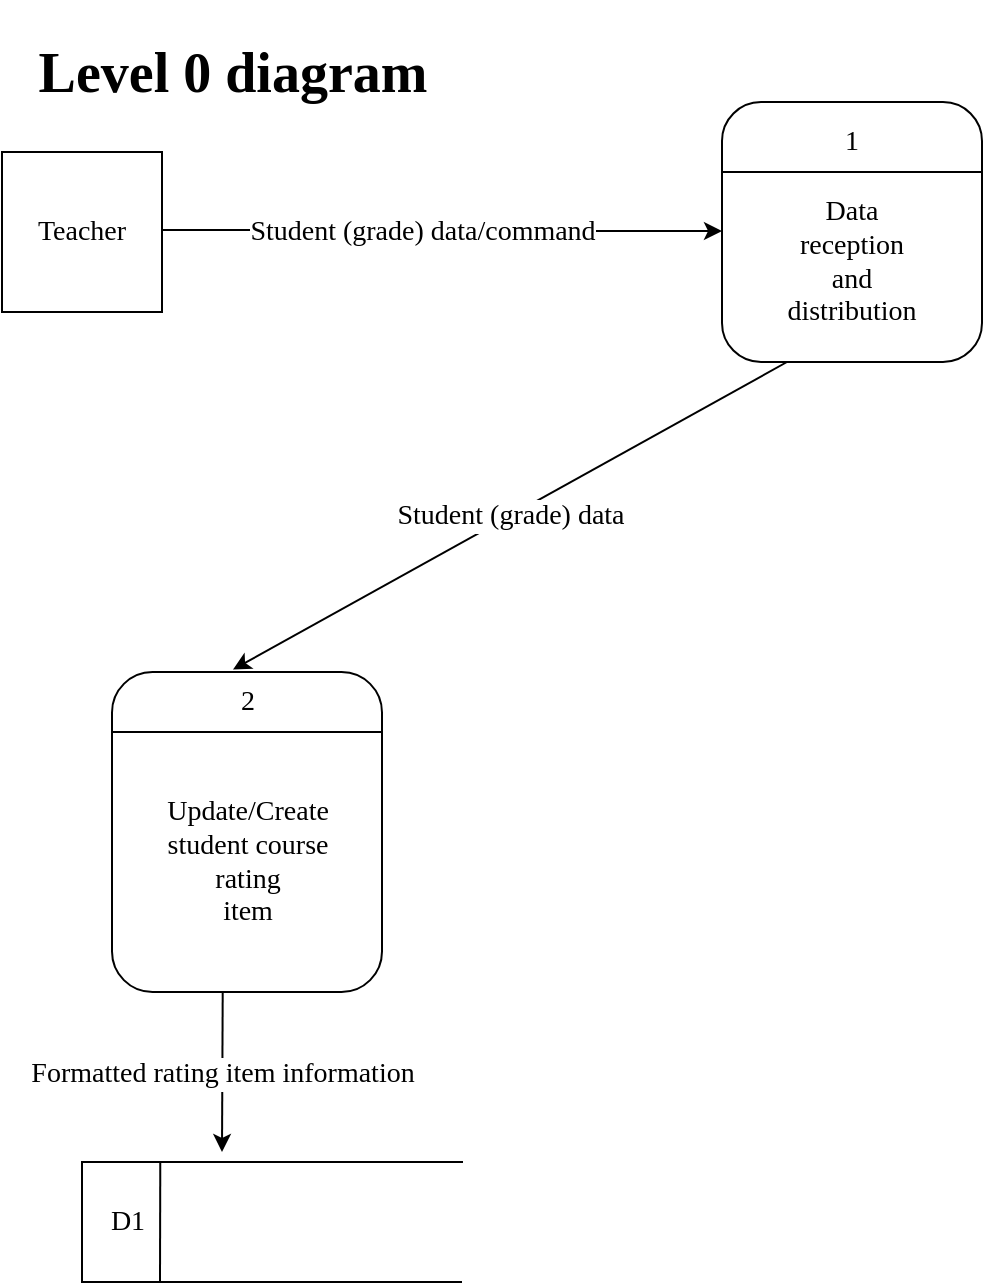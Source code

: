 <mxfile version="15.5.9" type="github">
  <diagram id="Wr4s08uyT-qvl8gvXiOg" name="Page-1">
    <mxGraphModel dx="1038" dy="527" grid="1" gridSize="10" guides="1" tooltips="1" connect="1" arrows="1" fold="1" page="1" pageScale="1" pageWidth="827" pageHeight="1169" math="0" shadow="0">
      <root>
        <mxCell id="0" />
        <mxCell id="1" parent="0" />
        <mxCell id="kOY58Y0KntewSXWVwahC-1" value="&lt;font style=&quot;font-size: 14px&quot; face=&quot;Comic Sans MS&quot;&gt;Teacher&lt;/font&gt;" style="whiteSpace=wrap;html=1;aspect=fixed;" vertex="1" parent="1">
          <mxGeometry x="10" y="80" width="80" height="80" as="geometry" />
        </mxCell>
        <mxCell id="kOY58Y0KntewSXWVwahC-2" value="&lt;h1&gt;&lt;font face=&quot;Comic Sans MS&quot;&gt;Level 0 diagram&lt;/font&gt;&lt;/h1&gt;" style="text;html=1;align=center;verticalAlign=middle;resizable=0;points=[];autosize=1;strokeColor=none;fillColor=none;fontSize=14;fontFamily=Times New Roman;" vertex="1" parent="1">
          <mxGeometry x="10" y="10" width="230" height="60" as="geometry" />
        </mxCell>
        <mxCell id="kOY58Y0KntewSXWVwahC-3" value="" style="endArrow=classic;html=1;rounded=0;fontFamily=Comic Sans MS;fontSize=14;" edge="1" parent="1">
          <mxGeometry relative="1" as="geometry">
            <mxPoint x="90" y="119" as="sourcePoint" />
            <mxPoint x="370" y="119.5" as="targetPoint" />
            <Array as="points">
              <mxPoint x="140" y="119" />
              <mxPoint x="170" y="119.5" />
            </Array>
          </mxGeometry>
        </mxCell>
        <mxCell id="kOY58Y0KntewSXWVwahC-4" value="Student (grade) data/command" style="edgeLabel;resizable=0;html=1;align=center;verticalAlign=middle;fontFamily=Comic Sans MS;fontSize=14;" connectable="0" vertex="1" parent="kOY58Y0KntewSXWVwahC-3">
          <mxGeometry relative="1" as="geometry">
            <mxPoint x="-10" as="offset" />
          </mxGeometry>
        </mxCell>
        <mxCell id="kOY58Y0KntewSXWVwahC-5" value="" style="rounded=1;whiteSpace=wrap;html=1;fontFamily=Comic Sans MS;fontSize=14;" vertex="1" parent="1">
          <mxGeometry x="370" y="55" width="130" height="130" as="geometry" />
        </mxCell>
        <mxCell id="kOY58Y0KntewSXWVwahC-6" value="" style="endArrow=none;html=1;rounded=0;fontFamily=Comic Sans MS;fontSize=14;" edge="1" parent="1">
          <mxGeometry width="50" height="50" relative="1" as="geometry">
            <mxPoint x="370" y="90" as="sourcePoint" />
            <mxPoint x="500" y="90" as="targetPoint" />
          </mxGeometry>
        </mxCell>
        <mxCell id="kOY58Y0KntewSXWVwahC-7" value="1" style="text;html=1;strokeColor=none;fillColor=none;align=center;verticalAlign=middle;whiteSpace=wrap;rounded=0;fontFamily=Comic Sans MS;fontSize=14;" vertex="1" parent="1">
          <mxGeometry x="405" y="60" width="60" height="30" as="geometry" />
        </mxCell>
        <mxCell id="kOY58Y0KntewSXWVwahC-8" value="Data reception and distribution" style="text;html=1;strokeColor=none;fillColor=none;align=center;verticalAlign=middle;whiteSpace=wrap;rounded=0;fontFamily=Comic Sans MS;fontSize=14;" vertex="1" parent="1">
          <mxGeometry x="405" y="120" width="60" height="30" as="geometry" />
        </mxCell>
        <mxCell id="kOY58Y0KntewSXWVwahC-11" value="" style="endArrow=classic;html=1;rounded=0;fontFamily=Times New Roman;fontSize=14;exitX=0.25;exitY=1;exitDx=0;exitDy=0;entryX=0.383;entryY=-0.04;entryDx=0;entryDy=0;entryPerimeter=0;" edge="1" parent="1" source="kOY58Y0KntewSXWVwahC-5" target="kOY58Y0KntewSXWVwahC-15">
          <mxGeometry relative="1" as="geometry">
            <mxPoint x="360" y="350" as="sourcePoint" />
            <mxPoint x="360" y="330" as="targetPoint" />
          </mxGeometry>
        </mxCell>
        <mxCell id="kOY58Y0KntewSXWVwahC-12" value="&lt;font face=&quot;Comic Sans MS&quot;&gt;Student (grade) data&lt;/font&gt;" style="edgeLabel;resizable=0;html=1;align=center;verticalAlign=middle;fontFamily=Times New Roman;fontSize=14;" connectable="0" vertex="1" parent="kOY58Y0KntewSXWVwahC-11">
          <mxGeometry relative="1" as="geometry" />
        </mxCell>
        <mxCell id="kOY58Y0KntewSXWVwahC-13" value="" style="rounded=1;whiteSpace=wrap;html=1;fontFamily=Comic Sans MS;fontSize=14;" vertex="1" parent="1">
          <mxGeometry x="65" y="340" width="135" height="160" as="geometry" />
        </mxCell>
        <mxCell id="kOY58Y0KntewSXWVwahC-14" value="" style="endArrow=none;html=1;rounded=0;fontFamily=Comic Sans MS;fontSize=14;" edge="1" parent="1">
          <mxGeometry width="50" height="50" relative="1" as="geometry">
            <mxPoint x="65" y="370" as="sourcePoint" />
            <mxPoint x="200" y="370" as="targetPoint" />
            <Array as="points">
              <mxPoint x="85" y="370" />
            </Array>
          </mxGeometry>
        </mxCell>
        <mxCell id="kOY58Y0KntewSXWVwahC-15" value="2" style="text;html=1;strokeColor=none;fillColor=none;align=center;verticalAlign=middle;whiteSpace=wrap;rounded=0;fontFamily=Comic Sans MS;fontSize=14;" vertex="1" parent="1">
          <mxGeometry x="102.5" y="340" width="60" height="30" as="geometry" />
        </mxCell>
        <mxCell id="kOY58Y0KntewSXWVwahC-16" value="Update/Create&lt;br&gt;student course rating&lt;br&gt;item" style="text;html=1;strokeColor=none;fillColor=none;align=center;verticalAlign=middle;whiteSpace=wrap;rounded=0;fontFamily=Comic Sans MS;fontSize=14;" vertex="1" parent="1">
          <mxGeometry x="102.5" y="420" width="60" height="30" as="geometry" />
        </mxCell>
        <mxCell id="kOY58Y0KntewSXWVwahC-17" value="" style="endArrow=classic;html=1;rounded=0;fontFamily=Comic Sans MS;fontSize=14;exitX=0.41;exitY=1.003;exitDx=0;exitDy=0;exitPerimeter=0;" edge="1" parent="1" source="kOY58Y0KntewSXWVwahC-13">
          <mxGeometry relative="1" as="geometry">
            <mxPoint x="110" y="550" as="sourcePoint" />
            <mxPoint x="120" y="580" as="targetPoint" />
          </mxGeometry>
        </mxCell>
        <mxCell id="kOY58Y0KntewSXWVwahC-18" value="Formatted rating item information" style="edgeLabel;resizable=0;html=1;align=center;verticalAlign=middle;fontFamily=Comic Sans MS;fontSize=14;" connectable="0" vertex="1" parent="kOY58Y0KntewSXWVwahC-17">
          <mxGeometry relative="1" as="geometry" />
        </mxCell>
        <mxCell id="kOY58Y0KntewSXWVwahC-19" value="" style="shape=partialRectangle;whiteSpace=wrap;html=1;bottom=0;right=0;fillColor=none;fontFamily=Comic Sans MS;fontSize=14;" vertex="1" parent="1">
          <mxGeometry x="50" y="585" width="190" height="60" as="geometry" />
        </mxCell>
        <mxCell id="kOY58Y0KntewSXWVwahC-20" value="" style="endArrow=none;html=1;rounded=0;fontFamily=Comic Sans MS;fontSize=14;entryX=1;entryY=1;entryDx=0;entryDy=0;exitX=0;exitY=1;exitDx=0;exitDy=0;" edge="1" parent="1" source="kOY58Y0KntewSXWVwahC-19" target="kOY58Y0KntewSXWVwahC-19">
          <mxGeometry width="50" height="50" relative="1" as="geometry">
            <mxPoint x="53" y="645" as="sourcePoint" />
            <mxPoint x="102.5" y="595" as="targetPoint" />
            <Array as="points">
              <mxPoint x="100" y="645" />
            </Array>
          </mxGeometry>
        </mxCell>
        <mxCell id="kOY58Y0KntewSXWVwahC-21" value="" style="endArrow=none;html=1;rounded=0;fontFamily=Comic Sans MS;fontSize=14;entryX=0.206;entryY=0.007;entryDx=0;entryDy=0;entryPerimeter=0;" edge="1" parent="1" target="kOY58Y0KntewSXWVwahC-19">
          <mxGeometry width="50" height="50" relative="1" as="geometry">
            <mxPoint x="89" y="645" as="sourcePoint" />
            <mxPoint x="89" y="590" as="targetPoint" />
          </mxGeometry>
        </mxCell>
        <mxCell id="kOY58Y0KntewSXWVwahC-22" value="D1" style="text;html=1;strokeColor=none;fillColor=none;align=center;verticalAlign=middle;whiteSpace=wrap;rounded=0;fontFamily=Comic Sans MS;fontSize=14;rotation=0;" vertex="1" parent="1">
          <mxGeometry x="42.5" y="600" width="60" height="30" as="geometry" />
        </mxCell>
      </root>
    </mxGraphModel>
  </diagram>
</mxfile>

